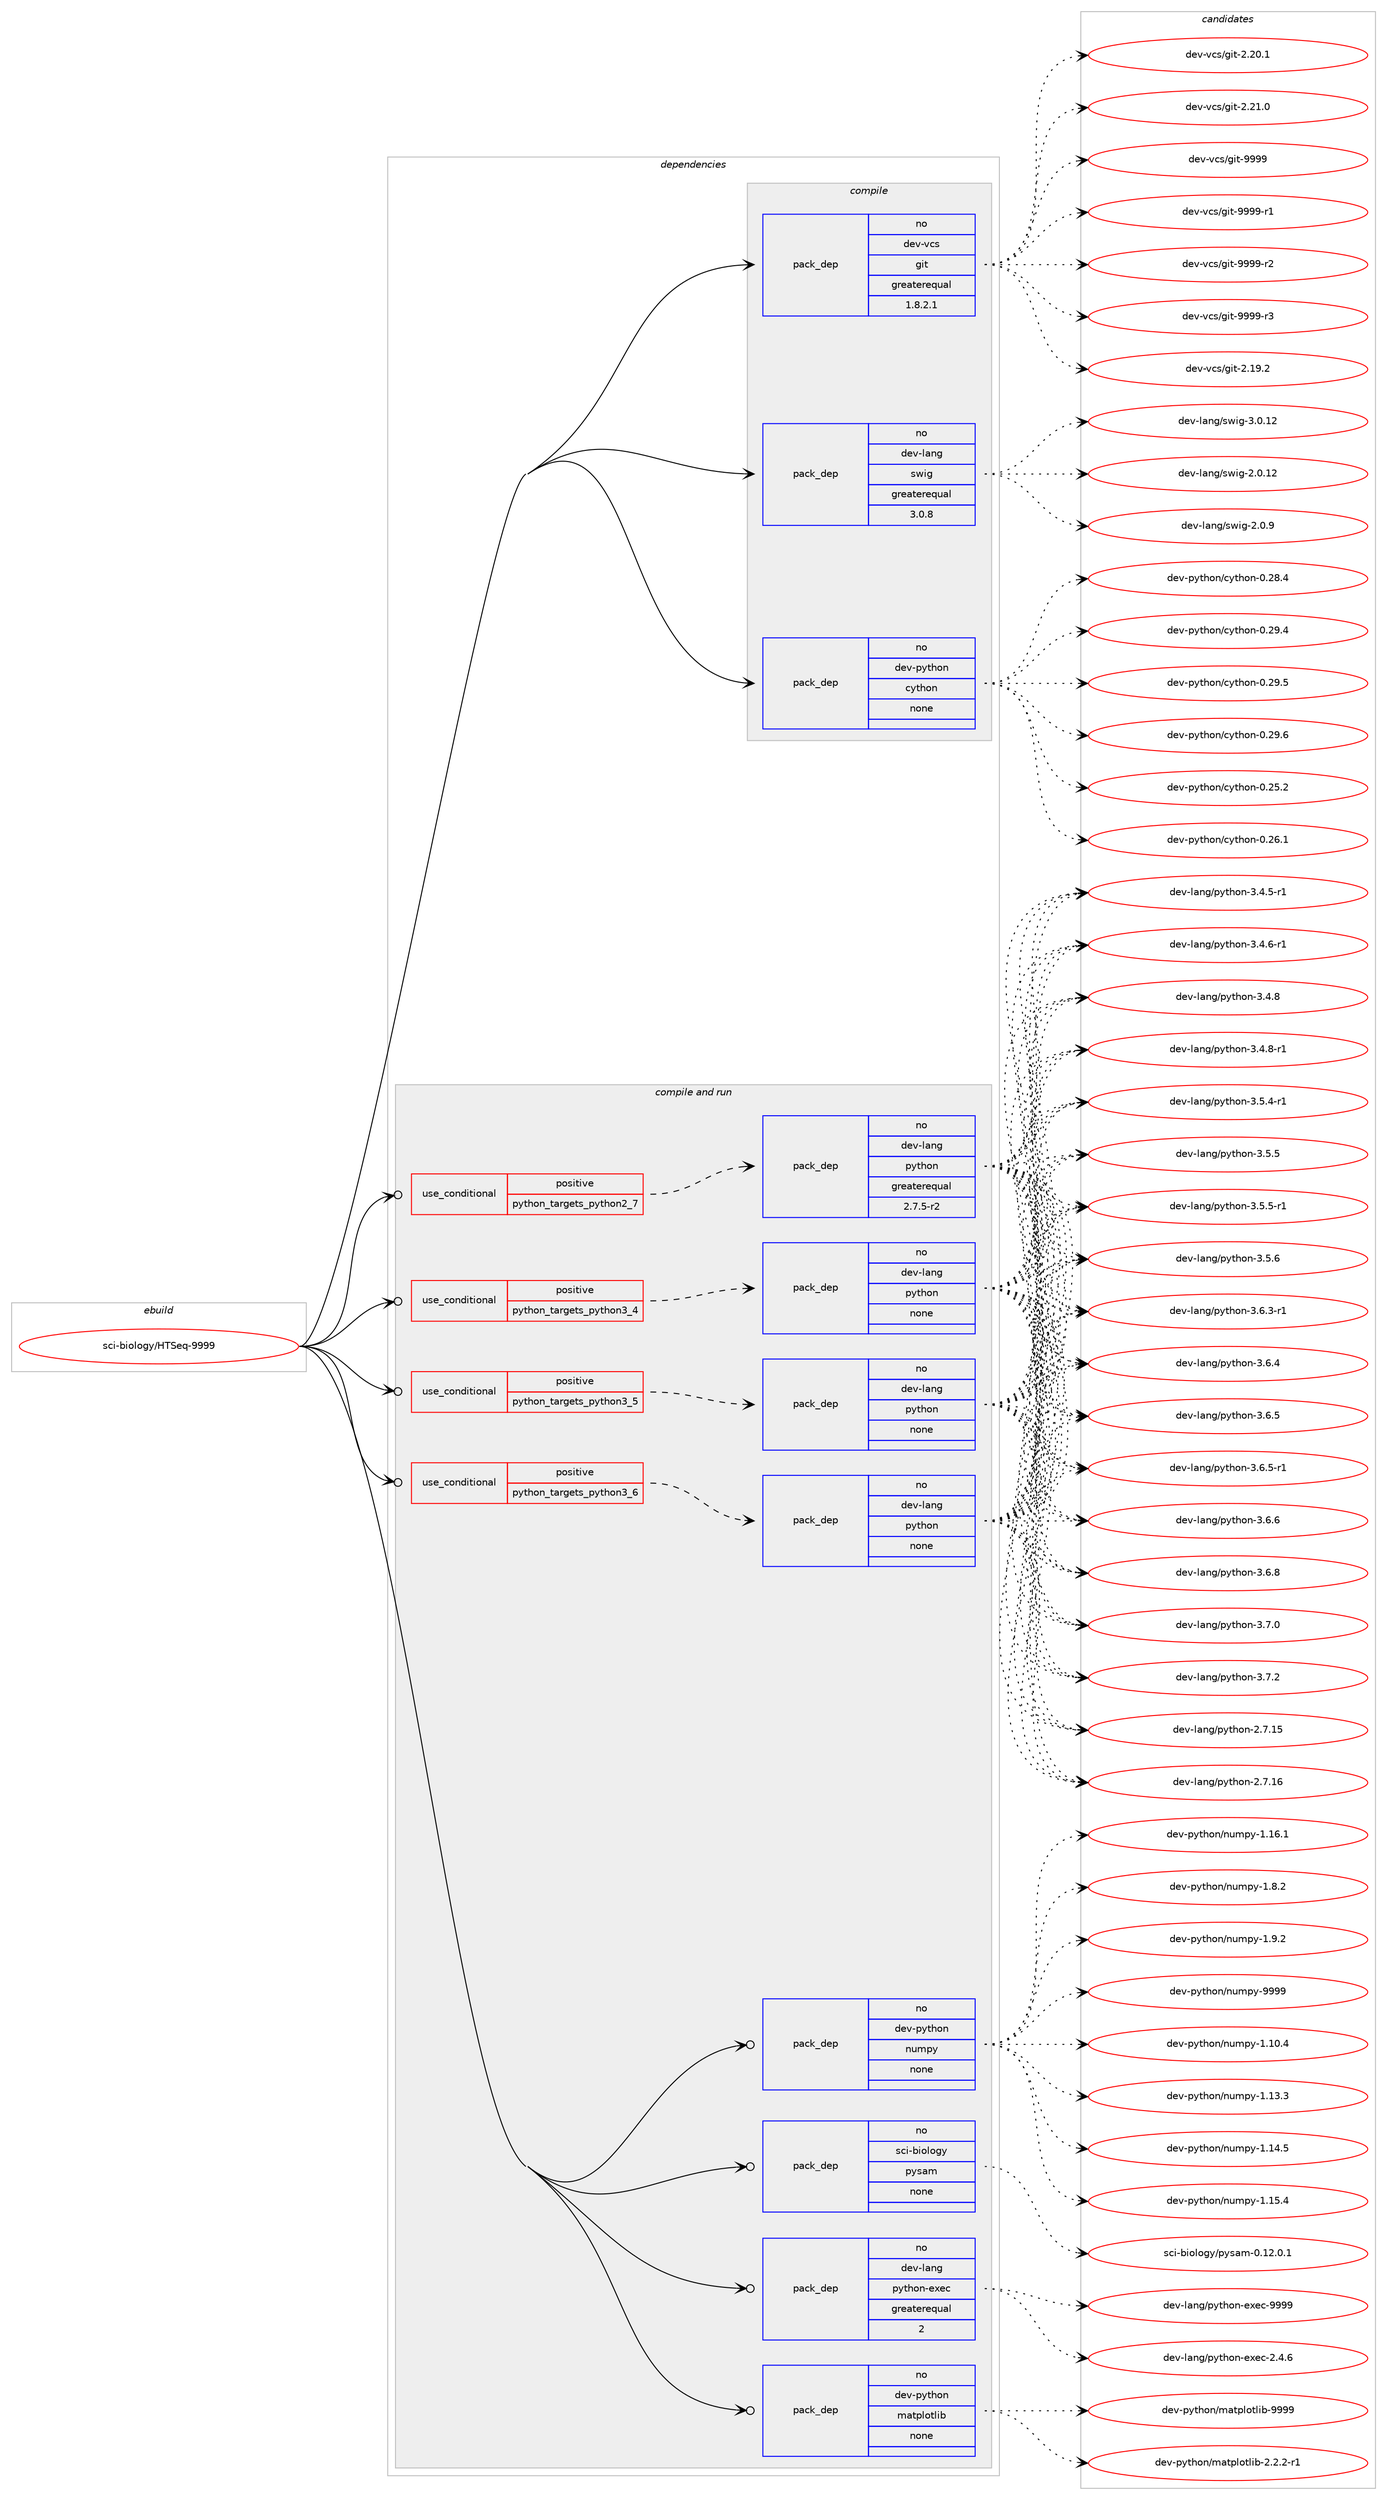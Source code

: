 digraph prolog {

# *************
# Graph options
# *************

newrank=true;
concentrate=true;
compound=true;
graph [rankdir=LR,fontname=Helvetica,fontsize=10,ranksep=1.5];#, ranksep=2.5, nodesep=0.2];
edge  [arrowhead=vee];
node  [fontname=Helvetica,fontsize=10];

# **********
# The ebuild
# **********

subgraph cluster_leftcol {
color=gray;
rank=same;
label=<<i>ebuild</i>>;
id [label="sci-biology/HTSeq-9999", color=red, width=4, href="../sci-biology/HTSeq-9999.svg"];
}

# ****************
# The dependencies
# ****************

subgraph cluster_midcol {
color=gray;
label=<<i>dependencies</i>>;
subgraph cluster_compile {
fillcolor="#eeeeee";
style=filled;
label=<<i>compile</i>>;
subgraph pack1206090 {
dependency1685617 [label=<<TABLE BORDER="0" CELLBORDER="1" CELLSPACING="0" CELLPADDING="4" WIDTH="220"><TR><TD ROWSPAN="6" CELLPADDING="30">pack_dep</TD></TR><TR><TD WIDTH="110">no</TD></TR><TR><TD>dev-lang</TD></TR><TR><TD>swig</TD></TR><TR><TD>greaterequal</TD></TR><TR><TD>3.0.8</TD></TR></TABLE>>, shape=none, color=blue];
}
id:e -> dependency1685617:w [weight=20,style="solid",arrowhead="vee"];
subgraph pack1206091 {
dependency1685618 [label=<<TABLE BORDER="0" CELLBORDER="1" CELLSPACING="0" CELLPADDING="4" WIDTH="220"><TR><TD ROWSPAN="6" CELLPADDING="30">pack_dep</TD></TR><TR><TD WIDTH="110">no</TD></TR><TR><TD>dev-python</TD></TR><TR><TD>cython</TD></TR><TR><TD>none</TD></TR><TR><TD></TD></TR></TABLE>>, shape=none, color=blue];
}
id:e -> dependency1685618:w [weight=20,style="solid",arrowhead="vee"];
subgraph pack1206092 {
dependency1685619 [label=<<TABLE BORDER="0" CELLBORDER="1" CELLSPACING="0" CELLPADDING="4" WIDTH="220"><TR><TD ROWSPAN="6" CELLPADDING="30">pack_dep</TD></TR><TR><TD WIDTH="110">no</TD></TR><TR><TD>dev-vcs</TD></TR><TR><TD>git</TD></TR><TR><TD>greaterequal</TD></TR><TR><TD>1.8.2.1</TD></TR></TABLE>>, shape=none, color=blue];
}
id:e -> dependency1685619:w [weight=20,style="solid",arrowhead="vee"];
}
subgraph cluster_compileandrun {
fillcolor="#eeeeee";
style=filled;
label=<<i>compile and run</i>>;
subgraph cond451974 {
dependency1685620 [label=<<TABLE BORDER="0" CELLBORDER="1" CELLSPACING="0" CELLPADDING="4"><TR><TD ROWSPAN="3" CELLPADDING="10">use_conditional</TD></TR><TR><TD>positive</TD></TR><TR><TD>python_targets_python2_7</TD></TR></TABLE>>, shape=none, color=red];
subgraph pack1206093 {
dependency1685621 [label=<<TABLE BORDER="0" CELLBORDER="1" CELLSPACING="0" CELLPADDING="4" WIDTH="220"><TR><TD ROWSPAN="6" CELLPADDING="30">pack_dep</TD></TR><TR><TD WIDTH="110">no</TD></TR><TR><TD>dev-lang</TD></TR><TR><TD>python</TD></TR><TR><TD>greaterequal</TD></TR><TR><TD>2.7.5-r2</TD></TR></TABLE>>, shape=none, color=blue];
}
dependency1685620:e -> dependency1685621:w [weight=20,style="dashed",arrowhead="vee"];
}
id:e -> dependency1685620:w [weight=20,style="solid",arrowhead="odotvee"];
subgraph cond451975 {
dependency1685622 [label=<<TABLE BORDER="0" CELLBORDER="1" CELLSPACING="0" CELLPADDING="4"><TR><TD ROWSPAN="3" CELLPADDING="10">use_conditional</TD></TR><TR><TD>positive</TD></TR><TR><TD>python_targets_python3_4</TD></TR></TABLE>>, shape=none, color=red];
subgraph pack1206094 {
dependency1685623 [label=<<TABLE BORDER="0" CELLBORDER="1" CELLSPACING="0" CELLPADDING="4" WIDTH="220"><TR><TD ROWSPAN="6" CELLPADDING="30">pack_dep</TD></TR><TR><TD WIDTH="110">no</TD></TR><TR><TD>dev-lang</TD></TR><TR><TD>python</TD></TR><TR><TD>none</TD></TR><TR><TD></TD></TR></TABLE>>, shape=none, color=blue];
}
dependency1685622:e -> dependency1685623:w [weight=20,style="dashed",arrowhead="vee"];
}
id:e -> dependency1685622:w [weight=20,style="solid",arrowhead="odotvee"];
subgraph cond451976 {
dependency1685624 [label=<<TABLE BORDER="0" CELLBORDER="1" CELLSPACING="0" CELLPADDING="4"><TR><TD ROWSPAN="3" CELLPADDING="10">use_conditional</TD></TR><TR><TD>positive</TD></TR><TR><TD>python_targets_python3_5</TD></TR></TABLE>>, shape=none, color=red];
subgraph pack1206095 {
dependency1685625 [label=<<TABLE BORDER="0" CELLBORDER="1" CELLSPACING="0" CELLPADDING="4" WIDTH="220"><TR><TD ROWSPAN="6" CELLPADDING="30">pack_dep</TD></TR><TR><TD WIDTH="110">no</TD></TR><TR><TD>dev-lang</TD></TR><TR><TD>python</TD></TR><TR><TD>none</TD></TR><TR><TD></TD></TR></TABLE>>, shape=none, color=blue];
}
dependency1685624:e -> dependency1685625:w [weight=20,style="dashed",arrowhead="vee"];
}
id:e -> dependency1685624:w [weight=20,style="solid",arrowhead="odotvee"];
subgraph cond451977 {
dependency1685626 [label=<<TABLE BORDER="0" CELLBORDER="1" CELLSPACING="0" CELLPADDING="4"><TR><TD ROWSPAN="3" CELLPADDING="10">use_conditional</TD></TR><TR><TD>positive</TD></TR><TR><TD>python_targets_python3_6</TD></TR></TABLE>>, shape=none, color=red];
subgraph pack1206096 {
dependency1685627 [label=<<TABLE BORDER="0" CELLBORDER="1" CELLSPACING="0" CELLPADDING="4" WIDTH="220"><TR><TD ROWSPAN="6" CELLPADDING="30">pack_dep</TD></TR><TR><TD WIDTH="110">no</TD></TR><TR><TD>dev-lang</TD></TR><TR><TD>python</TD></TR><TR><TD>none</TD></TR><TR><TD></TD></TR></TABLE>>, shape=none, color=blue];
}
dependency1685626:e -> dependency1685627:w [weight=20,style="dashed",arrowhead="vee"];
}
id:e -> dependency1685626:w [weight=20,style="solid",arrowhead="odotvee"];
subgraph pack1206097 {
dependency1685628 [label=<<TABLE BORDER="0" CELLBORDER="1" CELLSPACING="0" CELLPADDING="4" WIDTH="220"><TR><TD ROWSPAN="6" CELLPADDING="30">pack_dep</TD></TR><TR><TD WIDTH="110">no</TD></TR><TR><TD>dev-lang</TD></TR><TR><TD>python-exec</TD></TR><TR><TD>greaterequal</TD></TR><TR><TD>2</TD></TR></TABLE>>, shape=none, color=blue];
}
id:e -> dependency1685628:w [weight=20,style="solid",arrowhead="odotvee"];
subgraph pack1206098 {
dependency1685629 [label=<<TABLE BORDER="0" CELLBORDER="1" CELLSPACING="0" CELLPADDING="4" WIDTH="220"><TR><TD ROWSPAN="6" CELLPADDING="30">pack_dep</TD></TR><TR><TD WIDTH="110">no</TD></TR><TR><TD>dev-python</TD></TR><TR><TD>matplotlib</TD></TR><TR><TD>none</TD></TR><TR><TD></TD></TR></TABLE>>, shape=none, color=blue];
}
id:e -> dependency1685629:w [weight=20,style="solid",arrowhead="odotvee"];
subgraph pack1206099 {
dependency1685630 [label=<<TABLE BORDER="0" CELLBORDER="1" CELLSPACING="0" CELLPADDING="4" WIDTH="220"><TR><TD ROWSPAN="6" CELLPADDING="30">pack_dep</TD></TR><TR><TD WIDTH="110">no</TD></TR><TR><TD>dev-python</TD></TR><TR><TD>numpy</TD></TR><TR><TD>none</TD></TR><TR><TD></TD></TR></TABLE>>, shape=none, color=blue];
}
id:e -> dependency1685630:w [weight=20,style="solid",arrowhead="odotvee"];
subgraph pack1206100 {
dependency1685631 [label=<<TABLE BORDER="0" CELLBORDER="1" CELLSPACING="0" CELLPADDING="4" WIDTH="220"><TR><TD ROWSPAN="6" CELLPADDING="30">pack_dep</TD></TR><TR><TD WIDTH="110">no</TD></TR><TR><TD>sci-biology</TD></TR><TR><TD>pysam</TD></TR><TR><TD>none</TD></TR><TR><TD></TD></TR></TABLE>>, shape=none, color=blue];
}
id:e -> dependency1685631:w [weight=20,style="solid",arrowhead="odotvee"];
}
subgraph cluster_run {
fillcolor="#eeeeee";
style=filled;
label=<<i>run</i>>;
}
}

# **************
# The candidates
# **************

subgraph cluster_choices {
rank=same;
color=gray;
label=<<i>candidates</i>>;

subgraph choice1206090 {
color=black;
nodesep=1;
choice10010111845108971101034711511910510345504648464950 [label="dev-lang/swig-2.0.12", color=red, width=4,href="../dev-lang/swig-2.0.12.svg"];
choice100101118451089711010347115119105103455046484657 [label="dev-lang/swig-2.0.9", color=red, width=4,href="../dev-lang/swig-2.0.9.svg"];
choice10010111845108971101034711511910510345514648464950 [label="dev-lang/swig-3.0.12", color=red, width=4,href="../dev-lang/swig-3.0.12.svg"];
dependency1685617:e -> choice10010111845108971101034711511910510345504648464950:w [style=dotted,weight="100"];
dependency1685617:e -> choice100101118451089711010347115119105103455046484657:w [style=dotted,weight="100"];
dependency1685617:e -> choice10010111845108971101034711511910510345514648464950:w [style=dotted,weight="100"];
}
subgraph choice1206091 {
color=black;
nodesep=1;
choice10010111845112121116104111110479912111610411111045484650534650 [label="dev-python/cython-0.25.2", color=red, width=4,href="../dev-python/cython-0.25.2.svg"];
choice10010111845112121116104111110479912111610411111045484650544649 [label="dev-python/cython-0.26.1", color=red, width=4,href="../dev-python/cython-0.26.1.svg"];
choice10010111845112121116104111110479912111610411111045484650564652 [label="dev-python/cython-0.28.4", color=red, width=4,href="../dev-python/cython-0.28.4.svg"];
choice10010111845112121116104111110479912111610411111045484650574652 [label="dev-python/cython-0.29.4", color=red, width=4,href="../dev-python/cython-0.29.4.svg"];
choice10010111845112121116104111110479912111610411111045484650574653 [label="dev-python/cython-0.29.5", color=red, width=4,href="../dev-python/cython-0.29.5.svg"];
choice10010111845112121116104111110479912111610411111045484650574654 [label="dev-python/cython-0.29.6", color=red, width=4,href="../dev-python/cython-0.29.6.svg"];
dependency1685618:e -> choice10010111845112121116104111110479912111610411111045484650534650:w [style=dotted,weight="100"];
dependency1685618:e -> choice10010111845112121116104111110479912111610411111045484650544649:w [style=dotted,weight="100"];
dependency1685618:e -> choice10010111845112121116104111110479912111610411111045484650564652:w [style=dotted,weight="100"];
dependency1685618:e -> choice10010111845112121116104111110479912111610411111045484650574652:w [style=dotted,weight="100"];
dependency1685618:e -> choice10010111845112121116104111110479912111610411111045484650574653:w [style=dotted,weight="100"];
dependency1685618:e -> choice10010111845112121116104111110479912111610411111045484650574654:w [style=dotted,weight="100"];
}
subgraph choice1206092 {
color=black;
nodesep=1;
choice10010111845118991154710310511645504649574650 [label="dev-vcs/git-2.19.2", color=red, width=4,href="../dev-vcs/git-2.19.2.svg"];
choice10010111845118991154710310511645504650484649 [label="dev-vcs/git-2.20.1", color=red, width=4,href="../dev-vcs/git-2.20.1.svg"];
choice10010111845118991154710310511645504650494648 [label="dev-vcs/git-2.21.0", color=red, width=4,href="../dev-vcs/git-2.21.0.svg"];
choice1001011184511899115471031051164557575757 [label="dev-vcs/git-9999", color=red, width=4,href="../dev-vcs/git-9999.svg"];
choice10010111845118991154710310511645575757574511449 [label="dev-vcs/git-9999-r1", color=red, width=4,href="../dev-vcs/git-9999-r1.svg"];
choice10010111845118991154710310511645575757574511450 [label="dev-vcs/git-9999-r2", color=red, width=4,href="../dev-vcs/git-9999-r2.svg"];
choice10010111845118991154710310511645575757574511451 [label="dev-vcs/git-9999-r3", color=red, width=4,href="../dev-vcs/git-9999-r3.svg"];
dependency1685619:e -> choice10010111845118991154710310511645504649574650:w [style=dotted,weight="100"];
dependency1685619:e -> choice10010111845118991154710310511645504650484649:w [style=dotted,weight="100"];
dependency1685619:e -> choice10010111845118991154710310511645504650494648:w [style=dotted,weight="100"];
dependency1685619:e -> choice1001011184511899115471031051164557575757:w [style=dotted,weight="100"];
dependency1685619:e -> choice10010111845118991154710310511645575757574511449:w [style=dotted,weight="100"];
dependency1685619:e -> choice10010111845118991154710310511645575757574511450:w [style=dotted,weight="100"];
dependency1685619:e -> choice10010111845118991154710310511645575757574511451:w [style=dotted,weight="100"];
}
subgraph choice1206093 {
color=black;
nodesep=1;
choice10010111845108971101034711212111610411111045504655464953 [label="dev-lang/python-2.7.15", color=red, width=4,href="../dev-lang/python-2.7.15.svg"];
choice10010111845108971101034711212111610411111045504655464954 [label="dev-lang/python-2.7.16", color=red, width=4,href="../dev-lang/python-2.7.16.svg"];
choice1001011184510897110103471121211161041111104551465246534511449 [label="dev-lang/python-3.4.5-r1", color=red, width=4,href="../dev-lang/python-3.4.5-r1.svg"];
choice1001011184510897110103471121211161041111104551465246544511449 [label="dev-lang/python-3.4.6-r1", color=red, width=4,href="../dev-lang/python-3.4.6-r1.svg"];
choice100101118451089711010347112121116104111110455146524656 [label="dev-lang/python-3.4.8", color=red, width=4,href="../dev-lang/python-3.4.8.svg"];
choice1001011184510897110103471121211161041111104551465246564511449 [label="dev-lang/python-3.4.8-r1", color=red, width=4,href="../dev-lang/python-3.4.8-r1.svg"];
choice1001011184510897110103471121211161041111104551465346524511449 [label="dev-lang/python-3.5.4-r1", color=red, width=4,href="../dev-lang/python-3.5.4-r1.svg"];
choice100101118451089711010347112121116104111110455146534653 [label="dev-lang/python-3.5.5", color=red, width=4,href="../dev-lang/python-3.5.5.svg"];
choice1001011184510897110103471121211161041111104551465346534511449 [label="dev-lang/python-3.5.5-r1", color=red, width=4,href="../dev-lang/python-3.5.5-r1.svg"];
choice100101118451089711010347112121116104111110455146534654 [label="dev-lang/python-3.5.6", color=red, width=4,href="../dev-lang/python-3.5.6.svg"];
choice1001011184510897110103471121211161041111104551465446514511449 [label="dev-lang/python-3.6.3-r1", color=red, width=4,href="../dev-lang/python-3.6.3-r1.svg"];
choice100101118451089711010347112121116104111110455146544652 [label="dev-lang/python-3.6.4", color=red, width=4,href="../dev-lang/python-3.6.4.svg"];
choice100101118451089711010347112121116104111110455146544653 [label="dev-lang/python-3.6.5", color=red, width=4,href="../dev-lang/python-3.6.5.svg"];
choice1001011184510897110103471121211161041111104551465446534511449 [label="dev-lang/python-3.6.5-r1", color=red, width=4,href="../dev-lang/python-3.6.5-r1.svg"];
choice100101118451089711010347112121116104111110455146544654 [label="dev-lang/python-3.6.6", color=red, width=4,href="../dev-lang/python-3.6.6.svg"];
choice100101118451089711010347112121116104111110455146544656 [label="dev-lang/python-3.6.8", color=red, width=4,href="../dev-lang/python-3.6.8.svg"];
choice100101118451089711010347112121116104111110455146554648 [label="dev-lang/python-3.7.0", color=red, width=4,href="../dev-lang/python-3.7.0.svg"];
choice100101118451089711010347112121116104111110455146554650 [label="dev-lang/python-3.7.2", color=red, width=4,href="../dev-lang/python-3.7.2.svg"];
dependency1685621:e -> choice10010111845108971101034711212111610411111045504655464953:w [style=dotted,weight="100"];
dependency1685621:e -> choice10010111845108971101034711212111610411111045504655464954:w [style=dotted,weight="100"];
dependency1685621:e -> choice1001011184510897110103471121211161041111104551465246534511449:w [style=dotted,weight="100"];
dependency1685621:e -> choice1001011184510897110103471121211161041111104551465246544511449:w [style=dotted,weight="100"];
dependency1685621:e -> choice100101118451089711010347112121116104111110455146524656:w [style=dotted,weight="100"];
dependency1685621:e -> choice1001011184510897110103471121211161041111104551465246564511449:w [style=dotted,weight="100"];
dependency1685621:e -> choice1001011184510897110103471121211161041111104551465346524511449:w [style=dotted,weight="100"];
dependency1685621:e -> choice100101118451089711010347112121116104111110455146534653:w [style=dotted,weight="100"];
dependency1685621:e -> choice1001011184510897110103471121211161041111104551465346534511449:w [style=dotted,weight="100"];
dependency1685621:e -> choice100101118451089711010347112121116104111110455146534654:w [style=dotted,weight="100"];
dependency1685621:e -> choice1001011184510897110103471121211161041111104551465446514511449:w [style=dotted,weight="100"];
dependency1685621:e -> choice100101118451089711010347112121116104111110455146544652:w [style=dotted,weight="100"];
dependency1685621:e -> choice100101118451089711010347112121116104111110455146544653:w [style=dotted,weight="100"];
dependency1685621:e -> choice1001011184510897110103471121211161041111104551465446534511449:w [style=dotted,weight="100"];
dependency1685621:e -> choice100101118451089711010347112121116104111110455146544654:w [style=dotted,weight="100"];
dependency1685621:e -> choice100101118451089711010347112121116104111110455146544656:w [style=dotted,weight="100"];
dependency1685621:e -> choice100101118451089711010347112121116104111110455146554648:w [style=dotted,weight="100"];
dependency1685621:e -> choice100101118451089711010347112121116104111110455146554650:w [style=dotted,weight="100"];
}
subgraph choice1206094 {
color=black;
nodesep=1;
choice10010111845108971101034711212111610411111045504655464953 [label="dev-lang/python-2.7.15", color=red, width=4,href="../dev-lang/python-2.7.15.svg"];
choice10010111845108971101034711212111610411111045504655464954 [label="dev-lang/python-2.7.16", color=red, width=4,href="../dev-lang/python-2.7.16.svg"];
choice1001011184510897110103471121211161041111104551465246534511449 [label="dev-lang/python-3.4.5-r1", color=red, width=4,href="../dev-lang/python-3.4.5-r1.svg"];
choice1001011184510897110103471121211161041111104551465246544511449 [label="dev-lang/python-3.4.6-r1", color=red, width=4,href="../dev-lang/python-3.4.6-r1.svg"];
choice100101118451089711010347112121116104111110455146524656 [label="dev-lang/python-3.4.8", color=red, width=4,href="../dev-lang/python-3.4.8.svg"];
choice1001011184510897110103471121211161041111104551465246564511449 [label="dev-lang/python-3.4.8-r1", color=red, width=4,href="../dev-lang/python-3.4.8-r1.svg"];
choice1001011184510897110103471121211161041111104551465346524511449 [label="dev-lang/python-3.5.4-r1", color=red, width=4,href="../dev-lang/python-3.5.4-r1.svg"];
choice100101118451089711010347112121116104111110455146534653 [label="dev-lang/python-3.5.5", color=red, width=4,href="../dev-lang/python-3.5.5.svg"];
choice1001011184510897110103471121211161041111104551465346534511449 [label="dev-lang/python-3.5.5-r1", color=red, width=4,href="../dev-lang/python-3.5.5-r1.svg"];
choice100101118451089711010347112121116104111110455146534654 [label="dev-lang/python-3.5.6", color=red, width=4,href="../dev-lang/python-3.5.6.svg"];
choice1001011184510897110103471121211161041111104551465446514511449 [label="dev-lang/python-3.6.3-r1", color=red, width=4,href="../dev-lang/python-3.6.3-r1.svg"];
choice100101118451089711010347112121116104111110455146544652 [label="dev-lang/python-3.6.4", color=red, width=4,href="../dev-lang/python-3.6.4.svg"];
choice100101118451089711010347112121116104111110455146544653 [label="dev-lang/python-3.6.5", color=red, width=4,href="../dev-lang/python-3.6.5.svg"];
choice1001011184510897110103471121211161041111104551465446534511449 [label="dev-lang/python-3.6.5-r1", color=red, width=4,href="../dev-lang/python-3.6.5-r1.svg"];
choice100101118451089711010347112121116104111110455146544654 [label="dev-lang/python-3.6.6", color=red, width=4,href="../dev-lang/python-3.6.6.svg"];
choice100101118451089711010347112121116104111110455146544656 [label="dev-lang/python-3.6.8", color=red, width=4,href="../dev-lang/python-3.6.8.svg"];
choice100101118451089711010347112121116104111110455146554648 [label="dev-lang/python-3.7.0", color=red, width=4,href="../dev-lang/python-3.7.0.svg"];
choice100101118451089711010347112121116104111110455146554650 [label="dev-lang/python-3.7.2", color=red, width=4,href="../dev-lang/python-3.7.2.svg"];
dependency1685623:e -> choice10010111845108971101034711212111610411111045504655464953:w [style=dotted,weight="100"];
dependency1685623:e -> choice10010111845108971101034711212111610411111045504655464954:w [style=dotted,weight="100"];
dependency1685623:e -> choice1001011184510897110103471121211161041111104551465246534511449:w [style=dotted,weight="100"];
dependency1685623:e -> choice1001011184510897110103471121211161041111104551465246544511449:w [style=dotted,weight="100"];
dependency1685623:e -> choice100101118451089711010347112121116104111110455146524656:w [style=dotted,weight="100"];
dependency1685623:e -> choice1001011184510897110103471121211161041111104551465246564511449:w [style=dotted,weight="100"];
dependency1685623:e -> choice1001011184510897110103471121211161041111104551465346524511449:w [style=dotted,weight="100"];
dependency1685623:e -> choice100101118451089711010347112121116104111110455146534653:w [style=dotted,weight="100"];
dependency1685623:e -> choice1001011184510897110103471121211161041111104551465346534511449:w [style=dotted,weight="100"];
dependency1685623:e -> choice100101118451089711010347112121116104111110455146534654:w [style=dotted,weight="100"];
dependency1685623:e -> choice1001011184510897110103471121211161041111104551465446514511449:w [style=dotted,weight="100"];
dependency1685623:e -> choice100101118451089711010347112121116104111110455146544652:w [style=dotted,weight="100"];
dependency1685623:e -> choice100101118451089711010347112121116104111110455146544653:w [style=dotted,weight="100"];
dependency1685623:e -> choice1001011184510897110103471121211161041111104551465446534511449:w [style=dotted,weight="100"];
dependency1685623:e -> choice100101118451089711010347112121116104111110455146544654:w [style=dotted,weight="100"];
dependency1685623:e -> choice100101118451089711010347112121116104111110455146544656:w [style=dotted,weight="100"];
dependency1685623:e -> choice100101118451089711010347112121116104111110455146554648:w [style=dotted,weight="100"];
dependency1685623:e -> choice100101118451089711010347112121116104111110455146554650:w [style=dotted,weight="100"];
}
subgraph choice1206095 {
color=black;
nodesep=1;
choice10010111845108971101034711212111610411111045504655464953 [label="dev-lang/python-2.7.15", color=red, width=4,href="../dev-lang/python-2.7.15.svg"];
choice10010111845108971101034711212111610411111045504655464954 [label="dev-lang/python-2.7.16", color=red, width=4,href="../dev-lang/python-2.7.16.svg"];
choice1001011184510897110103471121211161041111104551465246534511449 [label="dev-lang/python-3.4.5-r1", color=red, width=4,href="../dev-lang/python-3.4.5-r1.svg"];
choice1001011184510897110103471121211161041111104551465246544511449 [label="dev-lang/python-3.4.6-r1", color=red, width=4,href="../dev-lang/python-3.4.6-r1.svg"];
choice100101118451089711010347112121116104111110455146524656 [label="dev-lang/python-3.4.8", color=red, width=4,href="../dev-lang/python-3.4.8.svg"];
choice1001011184510897110103471121211161041111104551465246564511449 [label="dev-lang/python-3.4.8-r1", color=red, width=4,href="../dev-lang/python-3.4.8-r1.svg"];
choice1001011184510897110103471121211161041111104551465346524511449 [label="dev-lang/python-3.5.4-r1", color=red, width=4,href="../dev-lang/python-3.5.4-r1.svg"];
choice100101118451089711010347112121116104111110455146534653 [label="dev-lang/python-3.5.5", color=red, width=4,href="../dev-lang/python-3.5.5.svg"];
choice1001011184510897110103471121211161041111104551465346534511449 [label="dev-lang/python-3.5.5-r1", color=red, width=4,href="../dev-lang/python-3.5.5-r1.svg"];
choice100101118451089711010347112121116104111110455146534654 [label="dev-lang/python-3.5.6", color=red, width=4,href="../dev-lang/python-3.5.6.svg"];
choice1001011184510897110103471121211161041111104551465446514511449 [label="dev-lang/python-3.6.3-r1", color=red, width=4,href="../dev-lang/python-3.6.3-r1.svg"];
choice100101118451089711010347112121116104111110455146544652 [label="dev-lang/python-3.6.4", color=red, width=4,href="../dev-lang/python-3.6.4.svg"];
choice100101118451089711010347112121116104111110455146544653 [label="dev-lang/python-3.6.5", color=red, width=4,href="../dev-lang/python-3.6.5.svg"];
choice1001011184510897110103471121211161041111104551465446534511449 [label="dev-lang/python-3.6.5-r1", color=red, width=4,href="../dev-lang/python-3.6.5-r1.svg"];
choice100101118451089711010347112121116104111110455146544654 [label="dev-lang/python-3.6.6", color=red, width=4,href="../dev-lang/python-3.6.6.svg"];
choice100101118451089711010347112121116104111110455146544656 [label="dev-lang/python-3.6.8", color=red, width=4,href="../dev-lang/python-3.6.8.svg"];
choice100101118451089711010347112121116104111110455146554648 [label="dev-lang/python-3.7.0", color=red, width=4,href="../dev-lang/python-3.7.0.svg"];
choice100101118451089711010347112121116104111110455146554650 [label="dev-lang/python-3.7.2", color=red, width=4,href="../dev-lang/python-3.7.2.svg"];
dependency1685625:e -> choice10010111845108971101034711212111610411111045504655464953:w [style=dotted,weight="100"];
dependency1685625:e -> choice10010111845108971101034711212111610411111045504655464954:w [style=dotted,weight="100"];
dependency1685625:e -> choice1001011184510897110103471121211161041111104551465246534511449:w [style=dotted,weight="100"];
dependency1685625:e -> choice1001011184510897110103471121211161041111104551465246544511449:w [style=dotted,weight="100"];
dependency1685625:e -> choice100101118451089711010347112121116104111110455146524656:w [style=dotted,weight="100"];
dependency1685625:e -> choice1001011184510897110103471121211161041111104551465246564511449:w [style=dotted,weight="100"];
dependency1685625:e -> choice1001011184510897110103471121211161041111104551465346524511449:w [style=dotted,weight="100"];
dependency1685625:e -> choice100101118451089711010347112121116104111110455146534653:w [style=dotted,weight="100"];
dependency1685625:e -> choice1001011184510897110103471121211161041111104551465346534511449:w [style=dotted,weight="100"];
dependency1685625:e -> choice100101118451089711010347112121116104111110455146534654:w [style=dotted,weight="100"];
dependency1685625:e -> choice1001011184510897110103471121211161041111104551465446514511449:w [style=dotted,weight="100"];
dependency1685625:e -> choice100101118451089711010347112121116104111110455146544652:w [style=dotted,weight="100"];
dependency1685625:e -> choice100101118451089711010347112121116104111110455146544653:w [style=dotted,weight="100"];
dependency1685625:e -> choice1001011184510897110103471121211161041111104551465446534511449:w [style=dotted,weight="100"];
dependency1685625:e -> choice100101118451089711010347112121116104111110455146544654:w [style=dotted,weight="100"];
dependency1685625:e -> choice100101118451089711010347112121116104111110455146544656:w [style=dotted,weight="100"];
dependency1685625:e -> choice100101118451089711010347112121116104111110455146554648:w [style=dotted,weight="100"];
dependency1685625:e -> choice100101118451089711010347112121116104111110455146554650:w [style=dotted,weight="100"];
}
subgraph choice1206096 {
color=black;
nodesep=1;
choice10010111845108971101034711212111610411111045504655464953 [label="dev-lang/python-2.7.15", color=red, width=4,href="../dev-lang/python-2.7.15.svg"];
choice10010111845108971101034711212111610411111045504655464954 [label="dev-lang/python-2.7.16", color=red, width=4,href="../dev-lang/python-2.7.16.svg"];
choice1001011184510897110103471121211161041111104551465246534511449 [label="dev-lang/python-3.4.5-r1", color=red, width=4,href="../dev-lang/python-3.4.5-r1.svg"];
choice1001011184510897110103471121211161041111104551465246544511449 [label="dev-lang/python-3.4.6-r1", color=red, width=4,href="../dev-lang/python-3.4.6-r1.svg"];
choice100101118451089711010347112121116104111110455146524656 [label="dev-lang/python-3.4.8", color=red, width=4,href="../dev-lang/python-3.4.8.svg"];
choice1001011184510897110103471121211161041111104551465246564511449 [label="dev-lang/python-3.4.8-r1", color=red, width=4,href="../dev-lang/python-3.4.8-r1.svg"];
choice1001011184510897110103471121211161041111104551465346524511449 [label="dev-lang/python-3.5.4-r1", color=red, width=4,href="../dev-lang/python-3.5.4-r1.svg"];
choice100101118451089711010347112121116104111110455146534653 [label="dev-lang/python-3.5.5", color=red, width=4,href="../dev-lang/python-3.5.5.svg"];
choice1001011184510897110103471121211161041111104551465346534511449 [label="dev-lang/python-3.5.5-r1", color=red, width=4,href="../dev-lang/python-3.5.5-r1.svg"];
choice100101118451089711010347112121116104111110455146534654 [label="dev-lang/python-3.5.6", color=red, width=4,href="../dev-lang/python-3.5.6.svg"];
choice1001011184510897110103471121211161041111104551465446514511449 [label="dev-lang/python-3.6.3-r1", color=red, width=4,href="../dev-lang/python-3.6.3-r1.svg"];
choice100101118451089711010347112121116104111110455146544652 [label="dev-lang/python-3.6.4", color=red, width=4,href="../dev-lang/python-3.6.4.svg"];
choice100101118451089711010347112121116104111110455146544653 [label="dev-lang/python-3.6.5", color=red, width=4,href="../dev-lang/python-3.6.5.svg"];
choice1001011184510897110103471121211161041111104551465446534511449 [label="dev-lang/python-3.6.5-r1", color=red, width=4,href="../dev-lang/python-3.6.5-r1.svg"];
choice100101118451089711010347112121116104111110455146544654 [label="dev-lang/python-3.6.6", color=red, width=4,href="../dev-lang/python-3.6.6.svg"];
choice100101118451089711010347112121116104111110455146544656 [label="dev-lang/python-3.6.8", color=red, width=4,href="../dev-lang/python-3.6.8.svg"];
choice100101118451089711010347112121116104111110455146554648 [label="dev-lang/python-3.7.0", color=red, width=4,href="../dev-lang/python-3.7.0.svg"];
choice100101118451089711010347112121116104111110455146554650 [label="dev-lang/python-3.7.2", color=red, width=4,href="../dev-lang/python-3.7.2.svg"];
dependency1685627:e -> choice10010111845108971101034711212111610411111045504655464953:w [style=dotted,weight="100"];
dependency1685627:e -> choice10010111845108971101034711212111610411111045504655464954:w [style=dotted,weight="100"];
dependency1685627:e -> choice1001011184510897110103471121211161041111104551465246534511449:w [style=dotted,weight="100"];
dependency1685627:e -> choice1001011184510897110103471121211161041111104551465246544511449:w [style=dotted,weight="100"];
dependency1685627:e -> choice100101118451089711010347112121116104111110455146524656:w [style=dotted,weight="100"];
dependency1685627:e -> choice1001011184510897110103471121211161041111104551465246564511449:w [style=dotted,weight="100"];
dependency1685627:e -> choice1001011184510897110103471121211161041111104551465346524511449:w [style=dotted,weight="100"];
dependency1685627:e -> choice100101118451089711010347112121116104111110455146534653:w [style=dotted,weight="100"];
dependency1685627:e -> choice1001011184510897110103471121211161041111104551465346534511449:w [style=dotted,weight="100"];
dependency1685627:e -> choice100101118451089711010347112121116104111110455146534654:w [style=dotted,weight="100"];
dependency1685627:e -> choice1001011184510897110103471121211161041111104551465446514511449:w [style=dotted,weight="100"];
dependency1685627:e -> choice100101118451089711010347112121116104111110455146544652:w [style=dotted,weight="100"];
dependency1685627:e -> choice100101118451089711010347112121116104111110455146544653:w [style=dotted,weight="100"];
dependency1685627:e -> choice1001011184510897110103471121211161041111104551465446534511449:w [style=dotted,weight="100"];
dependency1685627:e -> choice100101118451089711010347112121116104111110455146544654:w [style=dotted,weight="100"];
dependency1685627:e -> choice100101118451089711010347112121116104111110455146544656:w [style=dotted,weight="100"];
dependency1685627:e -> choice100101118451089711010347112121116104111110455146554648:w [style=dotted,weight="100"];
dependency1685627:e -> choice100101118451089711010347112121116104111110455146554650:w [style=dotted,weight="100"];
}
subgraph choice1206097 {
color=black;
nodesep=1;
choice1001011184510897110103471121211161041111104510112010199455046524654 [label="dev-lang/python-exec-2.4.6", color=red, width=4,href="../dev-lang/python-exec-2.4.6.svg"];
choice10010111845108971101034711212111610411111045101120101994557575757 [label="dev-lang/python-exec-9999", color=red, width=4,href="../dev-lang/python-exec-9999.svg"];
dependency1685628:e -> choice1001011184510897110103471121211161041111104510112010199455046524654:w [style=dotted,weight="100"];
dependency1685628:e -> choice10010111845108971101034711212111610411111045101120101994557575757:w [style=dotted,weight="100"];
}
subgraph choice1206098 {
color=black;
nodesep=1;
choice100101118451121211161041111104710997116112108111116108105984550465046504511449 [label="dev-python/matplotlib-2.2.2-r1", color=red, width=4,href="../dev-python/matplotlib-2.2.2-r1.svg"];
choice100101118451121211161041111104710997116112108111116108105984557575757 [label="dev-python/matplotlib-9999", color=red, width=4,href="../dev-python/matplotlib-9999.svg"];
dependency1685629:e -> choice100101118451121211161041111104710997116112108111116108105984550465046504511449:w [style=dotted,weight="100"];
dependency1685629:e -> choice100101118451121211161041111104710997116112108111116108105984557575757:w [style=dotted,weight="100"];
}
subgraph choice1206099 {
color=black;
nodesep=1;
choice100101118451121211161041111104711011710911212145494649484652 [label="dev-python/numpy-1.10.4", color=red, width=4,href="../dev-python/numpy-1.10.4.svg"];
choice100101118451121211161041111104711011710911212145494649514651 [label="dev-python/numpy-1.13.3", color=red, width=4,href="../dev-python/numpy-1.13.3.svg"];
choice100101118451121211161041111104711011710911212145494649524653 [label="dev-python/numpy-1.14.5", color=red, width=4,href="../dev-python/numpy-1.14.5.svg"];
choice100101118451121211161041111104711011710911212145494649534652 [label="dev-python/numpy-1.15.4", color=red, width=4,href="../dev-python/numpy-1.15.4.svg"];
choice100101118451121211161041111104711011710911212145494649544649 [label="dev-python/numpy-1.16.1", color=red, width=4,href="../dev-python/numpy-1.16.1.svg"];
choice1001011184511212111610411111047110117109112121454946564650 [label="dev-python/numpy-1.8.2", color=red, width=4,href="../dev-python/numpy-1.8.2.svg"];
choice1001011184511212111610411111047110117109112121454946574650 [label="dev-python/numpy-1.9.2", color=red, width=4,href="../dev-python/numpy-1.9.2.svg"];
choice10010111845112121116104111110471101171091121214557575757 [label="dev-python/numpy-9999", color=red, width=4,href="../dev-python/numpy-9999.svg"];
dependency1685630:e -> choice100101118451121211161041111104711011710911212145494649484652:w [style=dotted,weight="100"];
dependency1685630:e -> choice100101118451121211161041111104711011710911212145494649514651:w [style=dotted,weight="100"];
dependency1685630:e -> choice100101118451121211161041111104711011710911212145494649524653:w [style=dotted,weight="100"];
dependency1685630:e -> choice100101118451121211161041111104711011710911212145494649534652:w [style=dotted,weight="100"];
dependency1685630:e -> choice100101118451121211161041111104711011710911212145494649544649:w [style=dotted,weight="100"];
dependency1685630:e -> choice1001011184511212111610411111047110117109112121454946564650:w [style=dotted,weight="100"];
dependency1685630:e -> choice1001011184511212111610411111047110117109112121454946574650:w [style=dotted,weight="100"];
dependency1685630:e -> choice10010111845112121116104111110471101171091121214557575757:w [style=dotted,weight="100"];
}
subgraph choice1206100 {
color=black;
nodesep=1;
choice1159910545981051111081111031214711212111597109454846495046484649 [label="sci-biology/pysam-0.12.0.1", color=red, width=4,href="../sci-biology/pysam-0.12.0.1.svg"];
dependency1685631:e -> choice1159910545981051111081111031214711212111597109454846495046484649:w [style=dotted,weight="100"];
}
}

}

